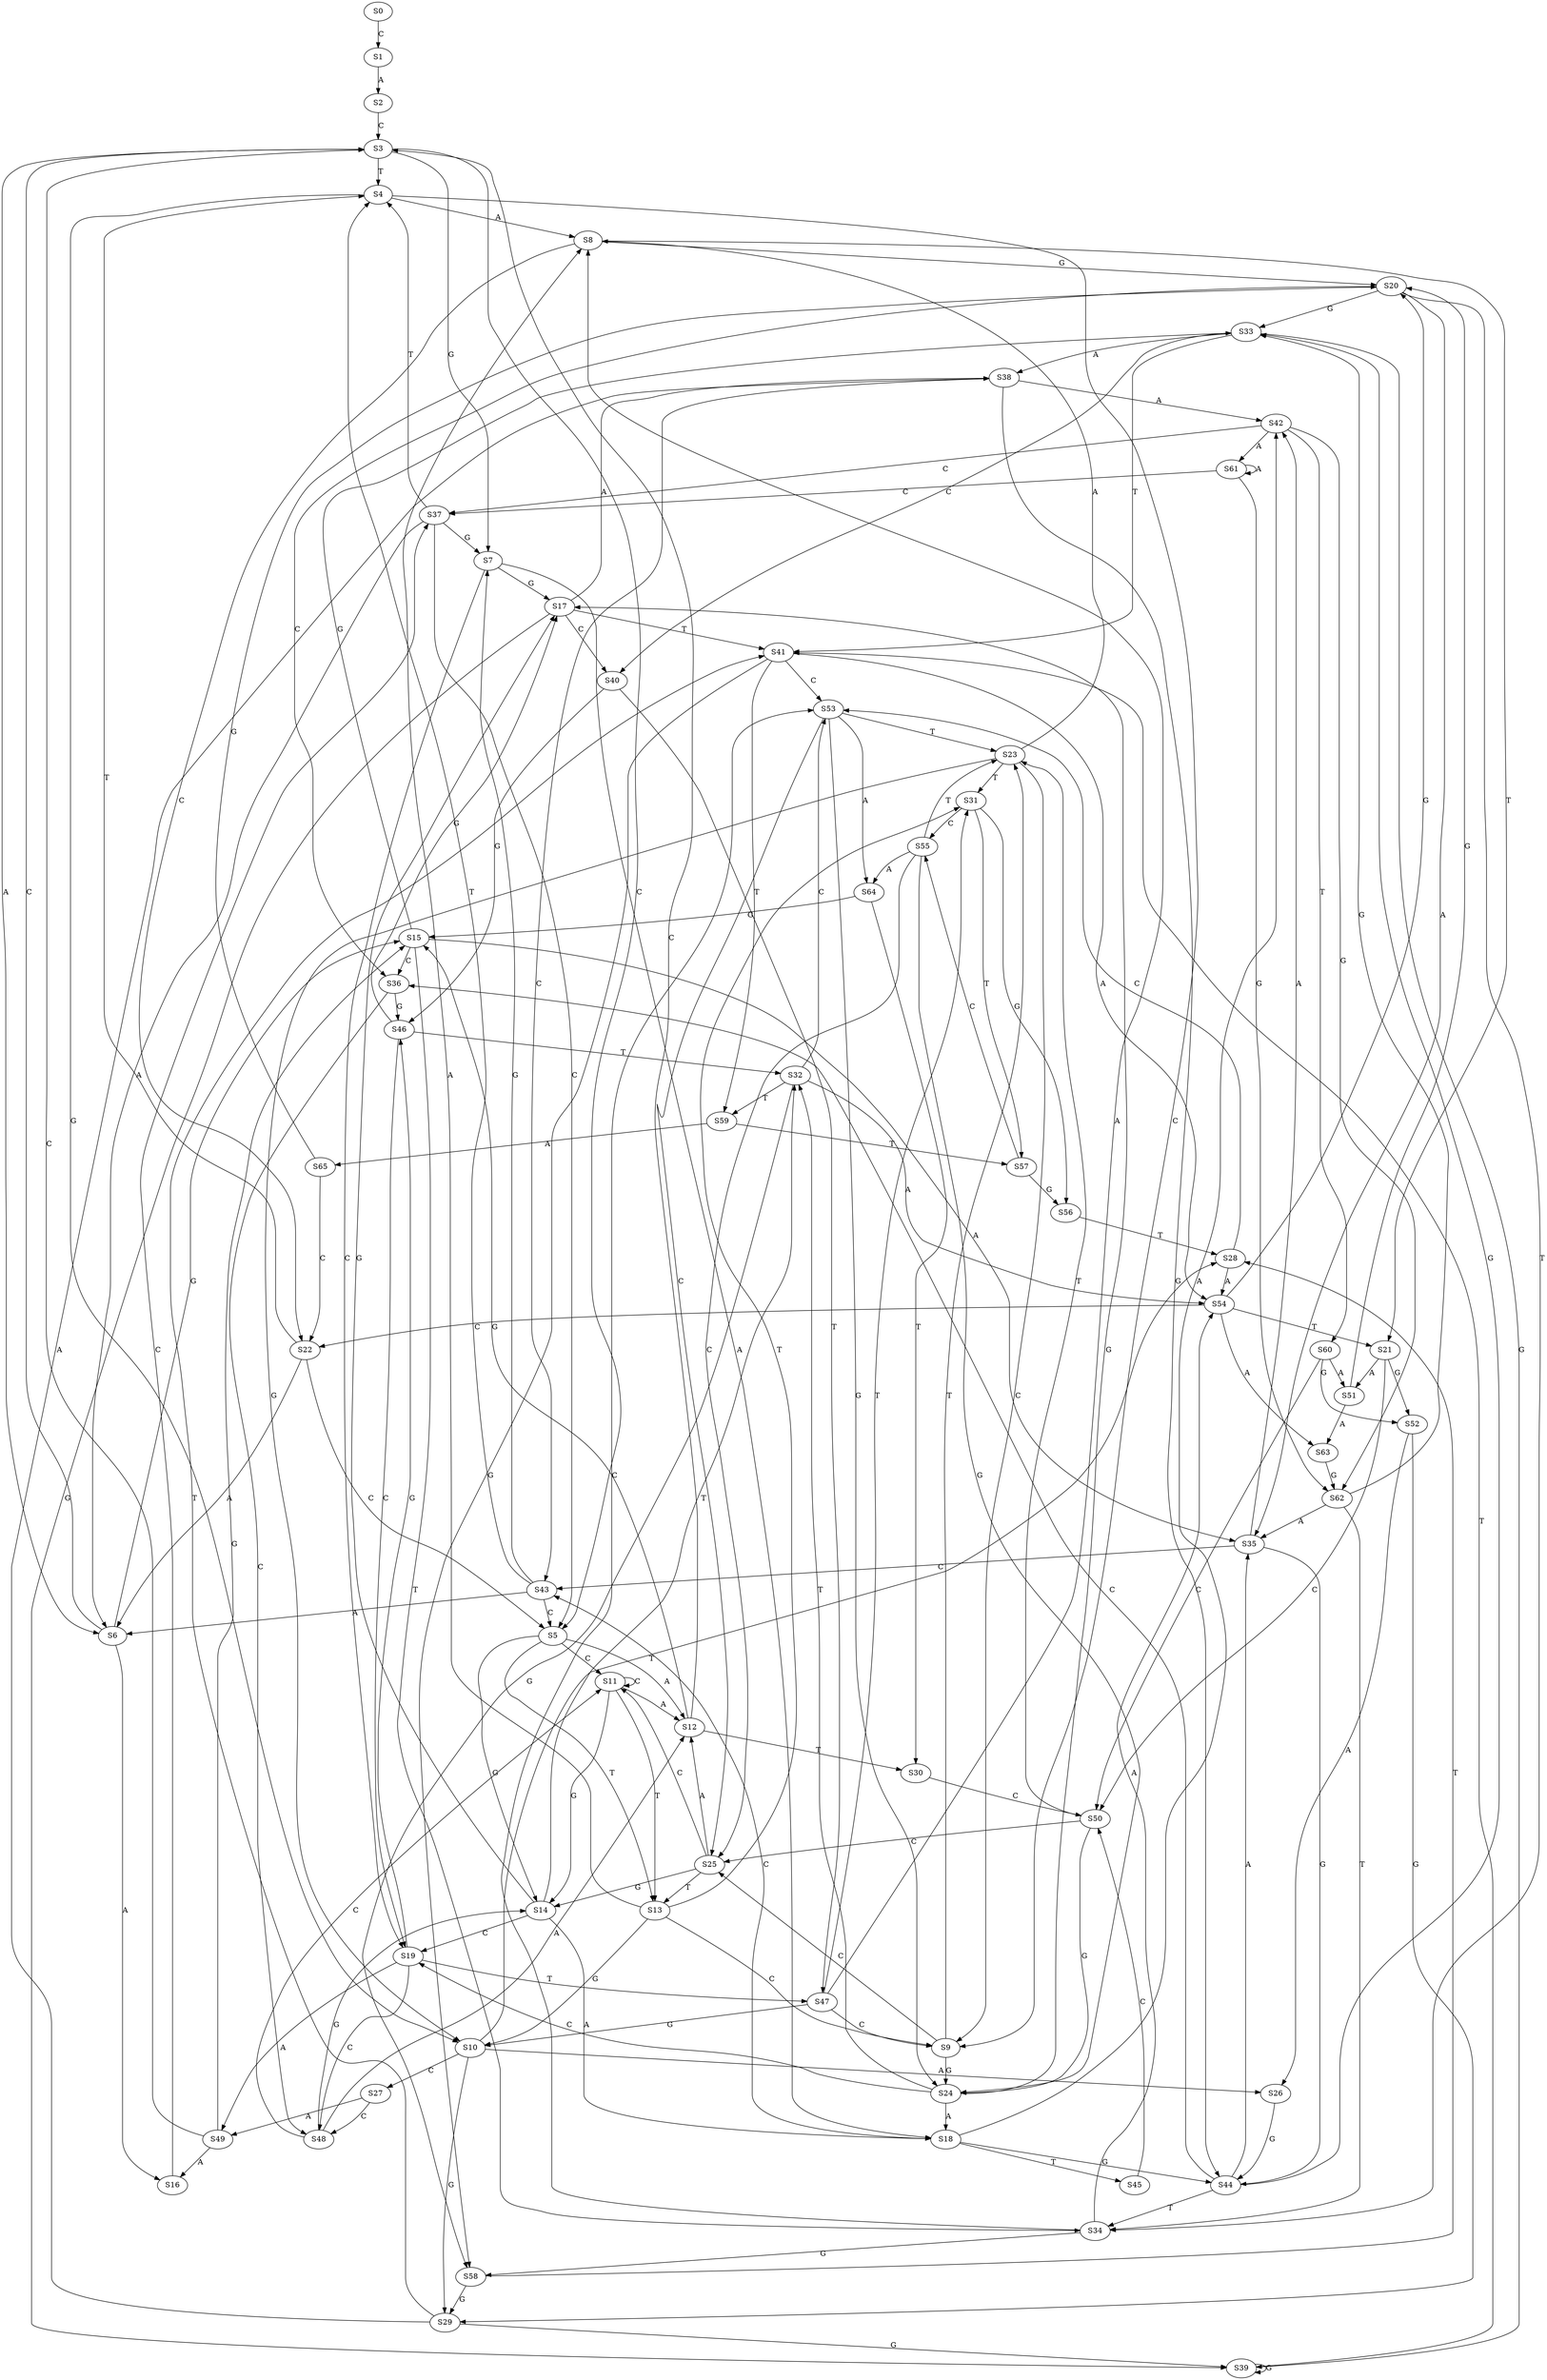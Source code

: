 strict digraph  {
	S0 -> S1 [ label = C ];
	S1 -> S2 [ label = A ];
	S2 -> S3 [ label = C ];
	S3 -> S4 [ label = T ];
	S3 -> S5 [ label = C ];
	S3 -> S6 [ label = A ];
	S3 -> S7 [ label = G ];
	S4 -> S8 [ label = A ];
	S4 -> S9 [ label = C ];
	S4 -> S10 [ label = G ];
	S5 -> S11 [ label = C ];
	S5 -> S12 [ label = A ];
	S5 -> S13 [ label = T ];
	S5 -> S14 [ label = G ];
	S6 -> S15 [ label = G ];
	S6 -> S3 [ label = C ];
	S6 -> S16 [ label = A ];
	S7 -> S17 [ label = G ];
	S7 -> S18 [ label = A ];
	S7 -> S19 [ label = C ];
	S8 -> S20 [ label = G ];
	S8 -> S21 [ label = T ];
	S8 -> S22 [ label = C ];
	S9 -> S23 [ label = T ];
	S9 -> S24 [ label = G ];
	S9 -> S25 [ label = C ];
	S10 -> S26 [ label = A ];
	S10 -> S27 [ label = C ];
	S10 -> S28 [ label = T ];
	S10 -> S29 [ label = G ];
	S11 -> S14 [ label = G ];
	S11 -> S11 [ label = C ];
	S11 -> S12 [ label = A ];
	S11 -> S13 [ label = T ];
	S12 -> S15 [ label = G ];
	S12 -> S30 [ label = T ];
	S12 -> S3 [ label = C ];
	S13 -> S8 [ label = A ];
	S13 -> S10 [ label = G ];
	S13 -> S9 [ label = C ];
	S13 -> S31 [ label = T ];
	S14 -> S18 [ label = A ];
	S14 -> S17 [ label = G ];
	S14 -> S32 [ label = T ];
	S14 -> S19 [ label = C ];
	S15 -> S33 [ label = G ];
	S15 -> S34 [ label = T ];
	S15 -> S35 [ label = A ];
	S15 -> S36 [ label = C ];
	S16 -> S37 [ label = C ];
	S17 -> S38 [ label = A ];
	S17 -> S39 [ label = G ];
	S17 -> S40 [ label = C ];
	S17 -> S41 [ label = T ];
	S18 -> S42 [ label = A ];
	S18 -> S43 [ label = C ];
	S18 -> S44 [ label = G ];
	S18 -> S45 [ label = T ];
	S19 -> S46 [ label = G ];
	S19 -> S47 [ label = T ];
	S19 -> S48 [ label = C ];
	S19 -> S49 [ label = A ];
	S20 -> S34 [ label = T ];
	S20 -> S35 [ label = A ];
	S20 -> S36 [ label = C ];
	S20 -> S33 [ label = G ];
	S21 -> S50 [ label = C ];
	S21 -> S51 [ label = A ];
	S21 -> S52 [ label = G ];
	S22 -> S5 [ label = C ];
	S22 -> S4 [ label = T ];
	S22 -> S6 [ label = A ];
	S23 -> S10 [ label = G ];
	S23 -> S9 [ label = C ];
	S23 -> S8 [ label = A ];
	S23 -> S31 [ label = T ];
	S24 -> S17 [ label = G ];
	S24 -> S32 [ label = T ];
	S24 -> S19 [ label = C ];
	S24 -> S18 [ label = A ];
	S25 -> S11 [ label = C ];
	S25 -> S12 [ label = A ];
	S25 -> S13 [ label = T ];
	S25 -> S14 [ label = G ];
	S26 -> S44 [ label = G ];
	S27 -> S48 [ label = C ];
	S27 -> S49 [ label = A ];
	S28 -> S53 [ label = C ];
	S28 -> S54 [ label = A ];
	S29 -> S41 [ label = T ];
	S29 -> S39 [ label = G ];
	S29 -> S38 [ label = A ];
	S30 -> S50 [ label = C ];
	S31 -> S55 [ label = C ];
	S31 -> S56 [ label = G ];
	S31 -> S57 [ label = T ];
	S32 -> S53 [ label = C ];
	S32 -> S54 [ label = A ];
	S32 -> S58 [ label = G ];
	S32 -> S59 [ label = T ];
	S33 -> S38 [ label = A ];
	S33 -> S41 [ label = T ];
	S33 -> S40 [ label = C ];
	S33 -> S39 [ label = G ];
	S34 -> S54 [ label = A ];
	S34 -> S53 [ label = C ];
	S34 -> S58 [ label = G ];
	S35 -> S42 [ label = A ];
	S35 -> S43 [ label = C ];
	S35 -> S44 [ label = G ];
	S36 -> S48 [ label = C ];
	S36 -> S46 [ label = G ];
	S37 -> S6 [ label = A ];
	S37 -> S5 [ label = C ];
	S37 -> S7 [ label = G ];
	S37 -> S4 [ label = T ];
	S38 -> S42 [ label = A ];
	S38 -> S43 [ label = C ];
	S38 -> S44 [ label = G ];
	S39 -> S41 [ label = T ];
	S39 -> S39 [ label = G ];
	S40 -> S47 [ label = T ];
	S40 -> S46 [ label = G ];
	S41 -> S54 [ label = A ];
	S41 -> S58 [ label = G ];
	S41 -> S59 [ label = T ];
	S41 -> S53 [ label = C ];
	S42 -> S60 [ label = T ];
	S42 -> S37 [ label = C ];
	S42 -> S61 [ label = A ];
	S42 -> S62 [ label = G ];
	S43 -> S4 [ label = T ];
	S43 -> S7 [ label = G ];
	S43 -> S5 [ label = C ];
	S43 -> S6 [ label = A ];
	S44 -> S34 [ label = T ];
	S44 -> S35 [ label = A ];
	S44 -> S33 [ label = G ];
	S44 -> S36 [ label = C ];
	S45 -> S50 [ label = C ];
	S46 -> S17 [ label = G ];
	S46 -> S19 [ label = C ];
	S46 -> S32 [ label = T ];
	S47 -> S8 [ label = A ];
	S47 -> S9 [ label = C ];
	S47 -> S31 [ label = T ];
	S47 -> S10 [ label = G ];
	S48 -> S14 [ label = G ];
	S48 -> S12 [ label = A ];
	S48 -> S11 [ label = C ];
	S49 -> S15 [ label = G ];
	S49 -> S16 [ label = A ];
	S49 -> S3 [ label = C ];
	S50 -> S25 [ label = C ];
	S50 -> S24 [ label = G ];
	S50 -> S23 [ label = T ];
	S51 -> S20 [ label = G ];
	S51 -> S63 [ label = A ];
	S52 -> S29 [ label = G ];
	S52 -> S26 [ label = A ];
	S53 -> S23 [ label = T ];
	S53 -> S24 [ label = G ];
	S53 -> S64 [ label = A ];
	S53 -> S25 [ label = C ];
	S54 -> S21 [ label = T ];
	S54 -> S20 [ label = G ];
	S54 -> S63 [ label = A ];
	S54 -> S22 [ label = C ];
	S55 -> S64 [ label = A ];
	S55 -> S23 [ label = T ];
	S55 -> S25 [ label = C ];
	S55 -> S24 [ label = G ];
	S56 -> S28 [ label = T ];
	S57 -> S56 [ label = G ];
	S57 -> S55 [ label = C ];
	S58 -> S28 [ label = T ];
	S58 -> S29 [ label = G ];
	S59 -> S65 [ label = A ];
	S59 -> S57 [ label = T ];
	S60 -> S51 [ label = A ];
	S60 -> S50 [ label = C ];
	S60 -> S52 [ label = G ];
	S61 -> S62 [ label = G ];
	S61 -> S37 [ label = C ];
	S61 -> S61 [ label = A ];
	S62 -> S34 [ label = T ];
	S62 -> S35 [ label = A ];
	S62 -> S33 [ label = G ];
	S63 -> S62 [ label = G ];
	S64 -> S30 [ label = T ];
	S64 -> S15 [ label = G ];
	S65 -> S22 [ label = C ];
	S65 -> S20 [ label = G ];
}
